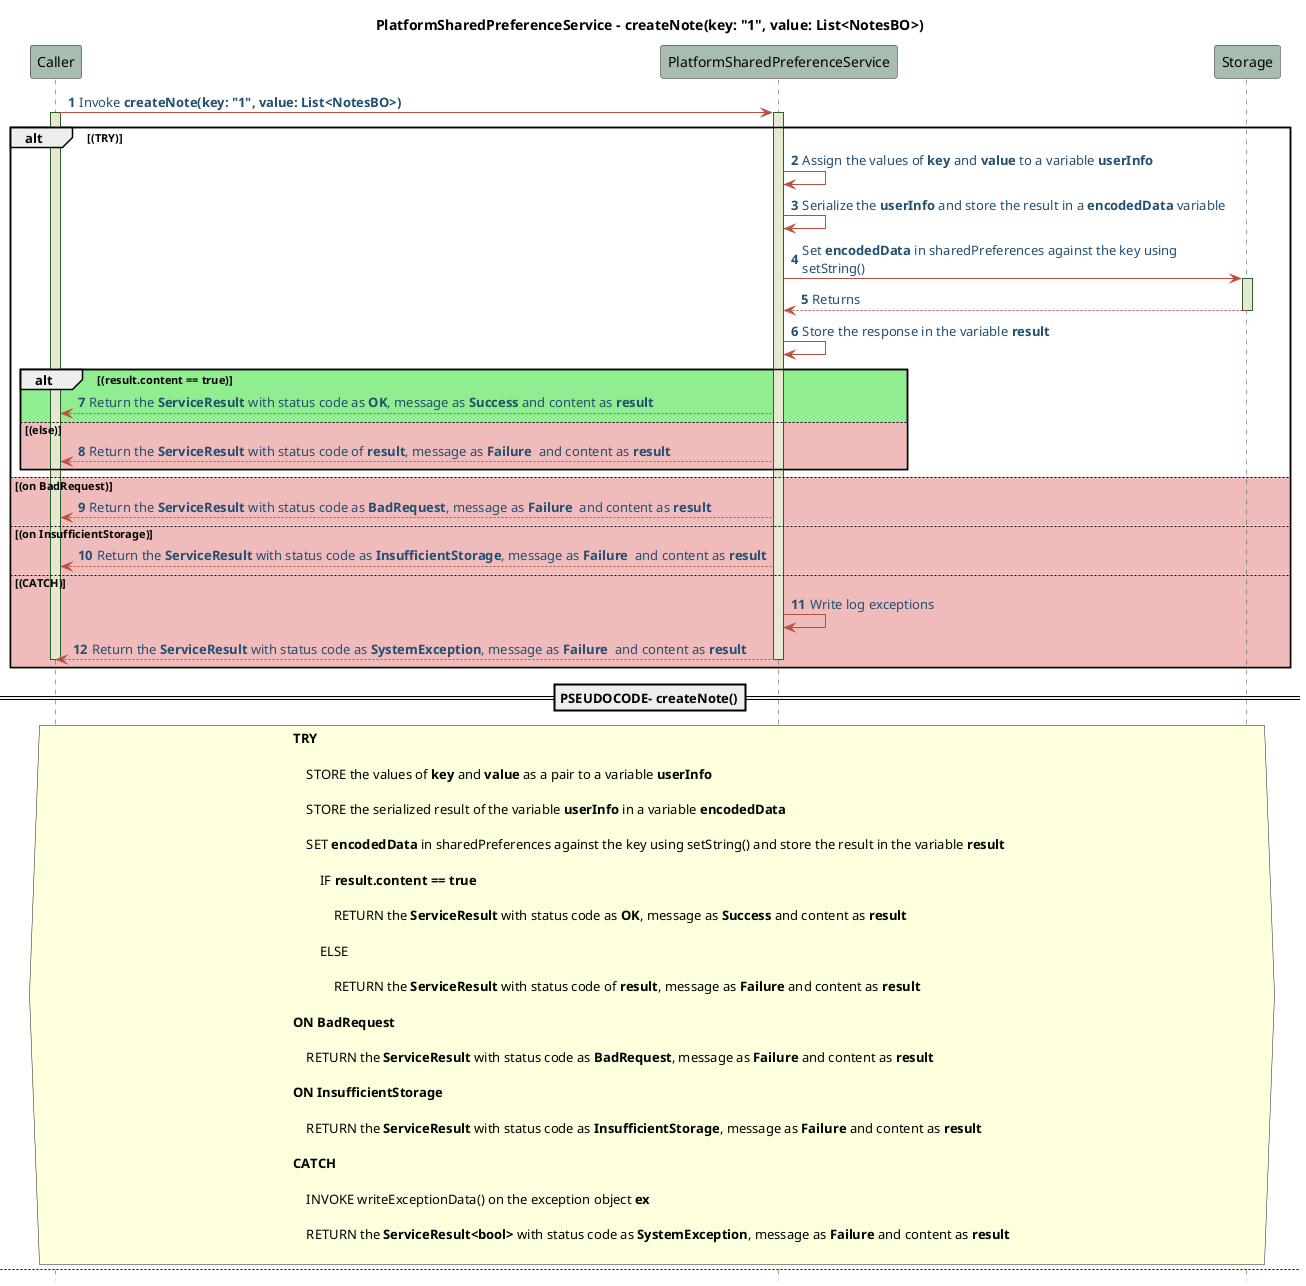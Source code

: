 @startuml PlatformSharedPreferenceService-Sequence-Psuedo

!define POSITIVERESPONSE 90EE90

!define NEGATIVEERESPONSE EFBBBB

!define NUETRALRESPONSE F2DC79

skinparam sequence{
    ParticipantBackgroundColor #A7BEAE

    LifeLineBackgroundColor #E7E8D1

    LifeLineBorderColor #2C5F2D

    ActorBackgroundColor #FC766AFF

    ActorBorderColor #FC766AFF

    ArrowColor #B85042

    ArrowFontColor #234E70

}

title PlatformSharedPreferenceService - createNote(key: "1", value: List<NotesBO>)
autonumber 1
hide footbox
Caller -> PlatformSharedPreferenceService : Invoke **createNote(key: "1", value: List<NotesBO>)**
activate Caller
activate PlatformSharedPreferenceService
alt  (TRY)
    PlatformSharedPreferenceService -> PlatformSharedPreferenceService : Assign the values of **key** and **value** to a variable **userInfo** 
    PlatformSharedPreferenceService -> PlatformSharedPreferenceService : Serialize the **userInfo** and store the result in a **encodedData** variable
    PlatformSharedPreferenceService -> Storage: Set **encodedData** in sharedPreferences against the key using \nsetString() 
    activate Storage
    Storage--> PlatformSharedPreferenceService : Returns
    deactivate Storage
    PlatformSharedPreferenceService -> PlatformSharedPreferenceService : Store the response in the variable **result**
    alt #POSITIVERESPONSE (**result.content** == true)
        PlatformSharedPreferenceService --> Caller : Return the **ServiceResult** with status code as **OK**, message as **Success** and content as **result**
    else #NEGATIVEERESPONSE (else)
        PlatformSharedPreferenceService --> Caller :  Return the **ServiceResult** with status code of **result**, message as **Failure**  and content as **result**
    end
else #NEGATIVEERESPONSE (on BadRequest)
    PlatformSharedPreferenceService --> Caller :  Return the **ServiceResult** with status code as **BadRequest**, message as **Failure**  and content as **result**
else #NEGATIVEERESPONSE (on InsufficientStorage)
    PlatformSharedPreferenceService --> Caller :  Return the **ServiceResult** with status code as **InsufficientStorage**, message as **Failure**  and content as **result**
else #NEGATIVEERESPONSE (CATCH)
    PlatformSharedPreferenceService -> PlatformSharedPreferenceService : Write log exceptions
    PlatformSharedPreferenceService --> Caller :  Return the **ServiceResult** with status code as **SystemException**, message as **Failure**  and content as **result**
    deactivate PlatformSharedPreferenceService 
    deactivate Caller 
end

==PSEUDOCODE- createNote()==
    hnote across
        **TRY** 

            STORE the values of **key** and **value** as a pair to a variable **userInfo** 

            STORE the serialized result of the variable **userInfo** in a variable **encodedData**

            SET **encodedData** in sharedPreferences against the key using setString() and store the result in the variable **result**

                IF **result.content == true**

                    RETURN the **ServiceResult** with status code as **OK**, message as **Success** and content as **result**
            
                ELSE 

                    RETURN the **ServiceResult** with status code of **result**, message as **Failure** and content as **result**
        
        **ON BadRequest**

            RETURN the **ServiceResult** with status code as **BadRequest**, message as **Failure** and content as **result**

        **ON InsufficientStorage**

            RETURN the **ServiceResult** with status code as **InsufficientStorage**, message as **Failure** and content as **result**

        **CATCH** 
            
            INVOKE writeExceptionData() on the exception object **ex**

            RETURN the **ServiceResult<bool>** with status code as **SystemException**, message as **Failure** and content as **result**

    end hnote


newpage  PlatformSharedPreferenceService - retrieveNote()
autonumber 1 
hide footbox 
autonumber 1
hide footbox
Caller -> PlatformSharedPreferenceService : Invoke **retrieveNote(key: String)**
activate Caller
activate PlatformSharedPreferenceService
alt  (TRY)
    PlatformSharedPreferenceService -> Storage: Set **key** in sharedPreferences using getString() 
    activate Storage
    Storage--> PlatformSharedPreferenceService : Returns 
    deactivate Storage
    PlatformSharedPreferenceService -> PlatformSharedPreferenceService : Store the result in the variable **retrievedData**
    PlatformSharedPreferenceService -> PlatformSharedPreferenceService : Deserialize **retrievedData** and store it in the variable **decodedData**
    alt #POSITIVERESPONSE (**decodedData.content** != null)
        PlatformSharedPreferenceService --> Caller : Return the **ServiceResult** with status code as **OK**, message as **Success** and content as **decodedData**
    else #NEGATIVEERESPONSE (else)
        PlatformSharedPreferenceService --> Caller :  Return the **ServiceResult** with status code of **result**, message as **Failure** and content as **null**
    end
else #NEGATIVEERESPONSE (on BadRequest)
    PlatformSharedPreferenceService --> Caller :  Return the **ServiceResult** with status code as **BadRequest**, message as **Failure**  and content as **result**
else #NEGATIVEERESPONSE (on InsufficientStorage)
    PlatformSharedPreferenceService --> Caller :  Return the **ServiceResult** with status code as **InsufficientStorage**, message as **Failure**  and content as **result**
else #NEGATIVEERESPONSE (CATCH)
    PlatformSharedPreferenceService -> PlatformSharedPreferenceService : Write log exceptions 
    PlatformSharedPreferenceService --> Caller :  Return the **ServiceResult** with status code as **SystemException**, message as **Failure** and content as **null**
    deactivate PlatformSharedPreferenceService 
    deactivate Caller 
end

==PSEUDOCODE- retrieveNote()==
    hnote across
        **TRY** 

            SET **key** in sharedPreferences using getString() and store the result in the variable **retrievedData**

            STORE the deserialized data of **retrievedData** in the variable **decodedData** 

                **IF decodedData.content != null**

                    RETURN the **ServiceResult** with status code as **OK**, message as **Success** and content as **decodedData**
            
                **ELSE**

                    RETURN the **ServiceResult<bool>** with status code of **result**, message as **Failure** and content as **null**
        
        **ON BadRequest**

            RETURN the **ServiceResult** with status code as **BadRequest**, message as **Failure** and content as **result**

        **ON InsufficientStorage**

            RETURN the **ServiceResult** with status code as **InsufficientStorage**, message as **Failure** and content as **result**

        **CATCH** 

            INVOKE writeExceptionData() on the exception object **ex**

            RETURN the **ServiceResult<bool>** with status code as **SystemException**, message as **Failure** and content as **null**

    end hnote